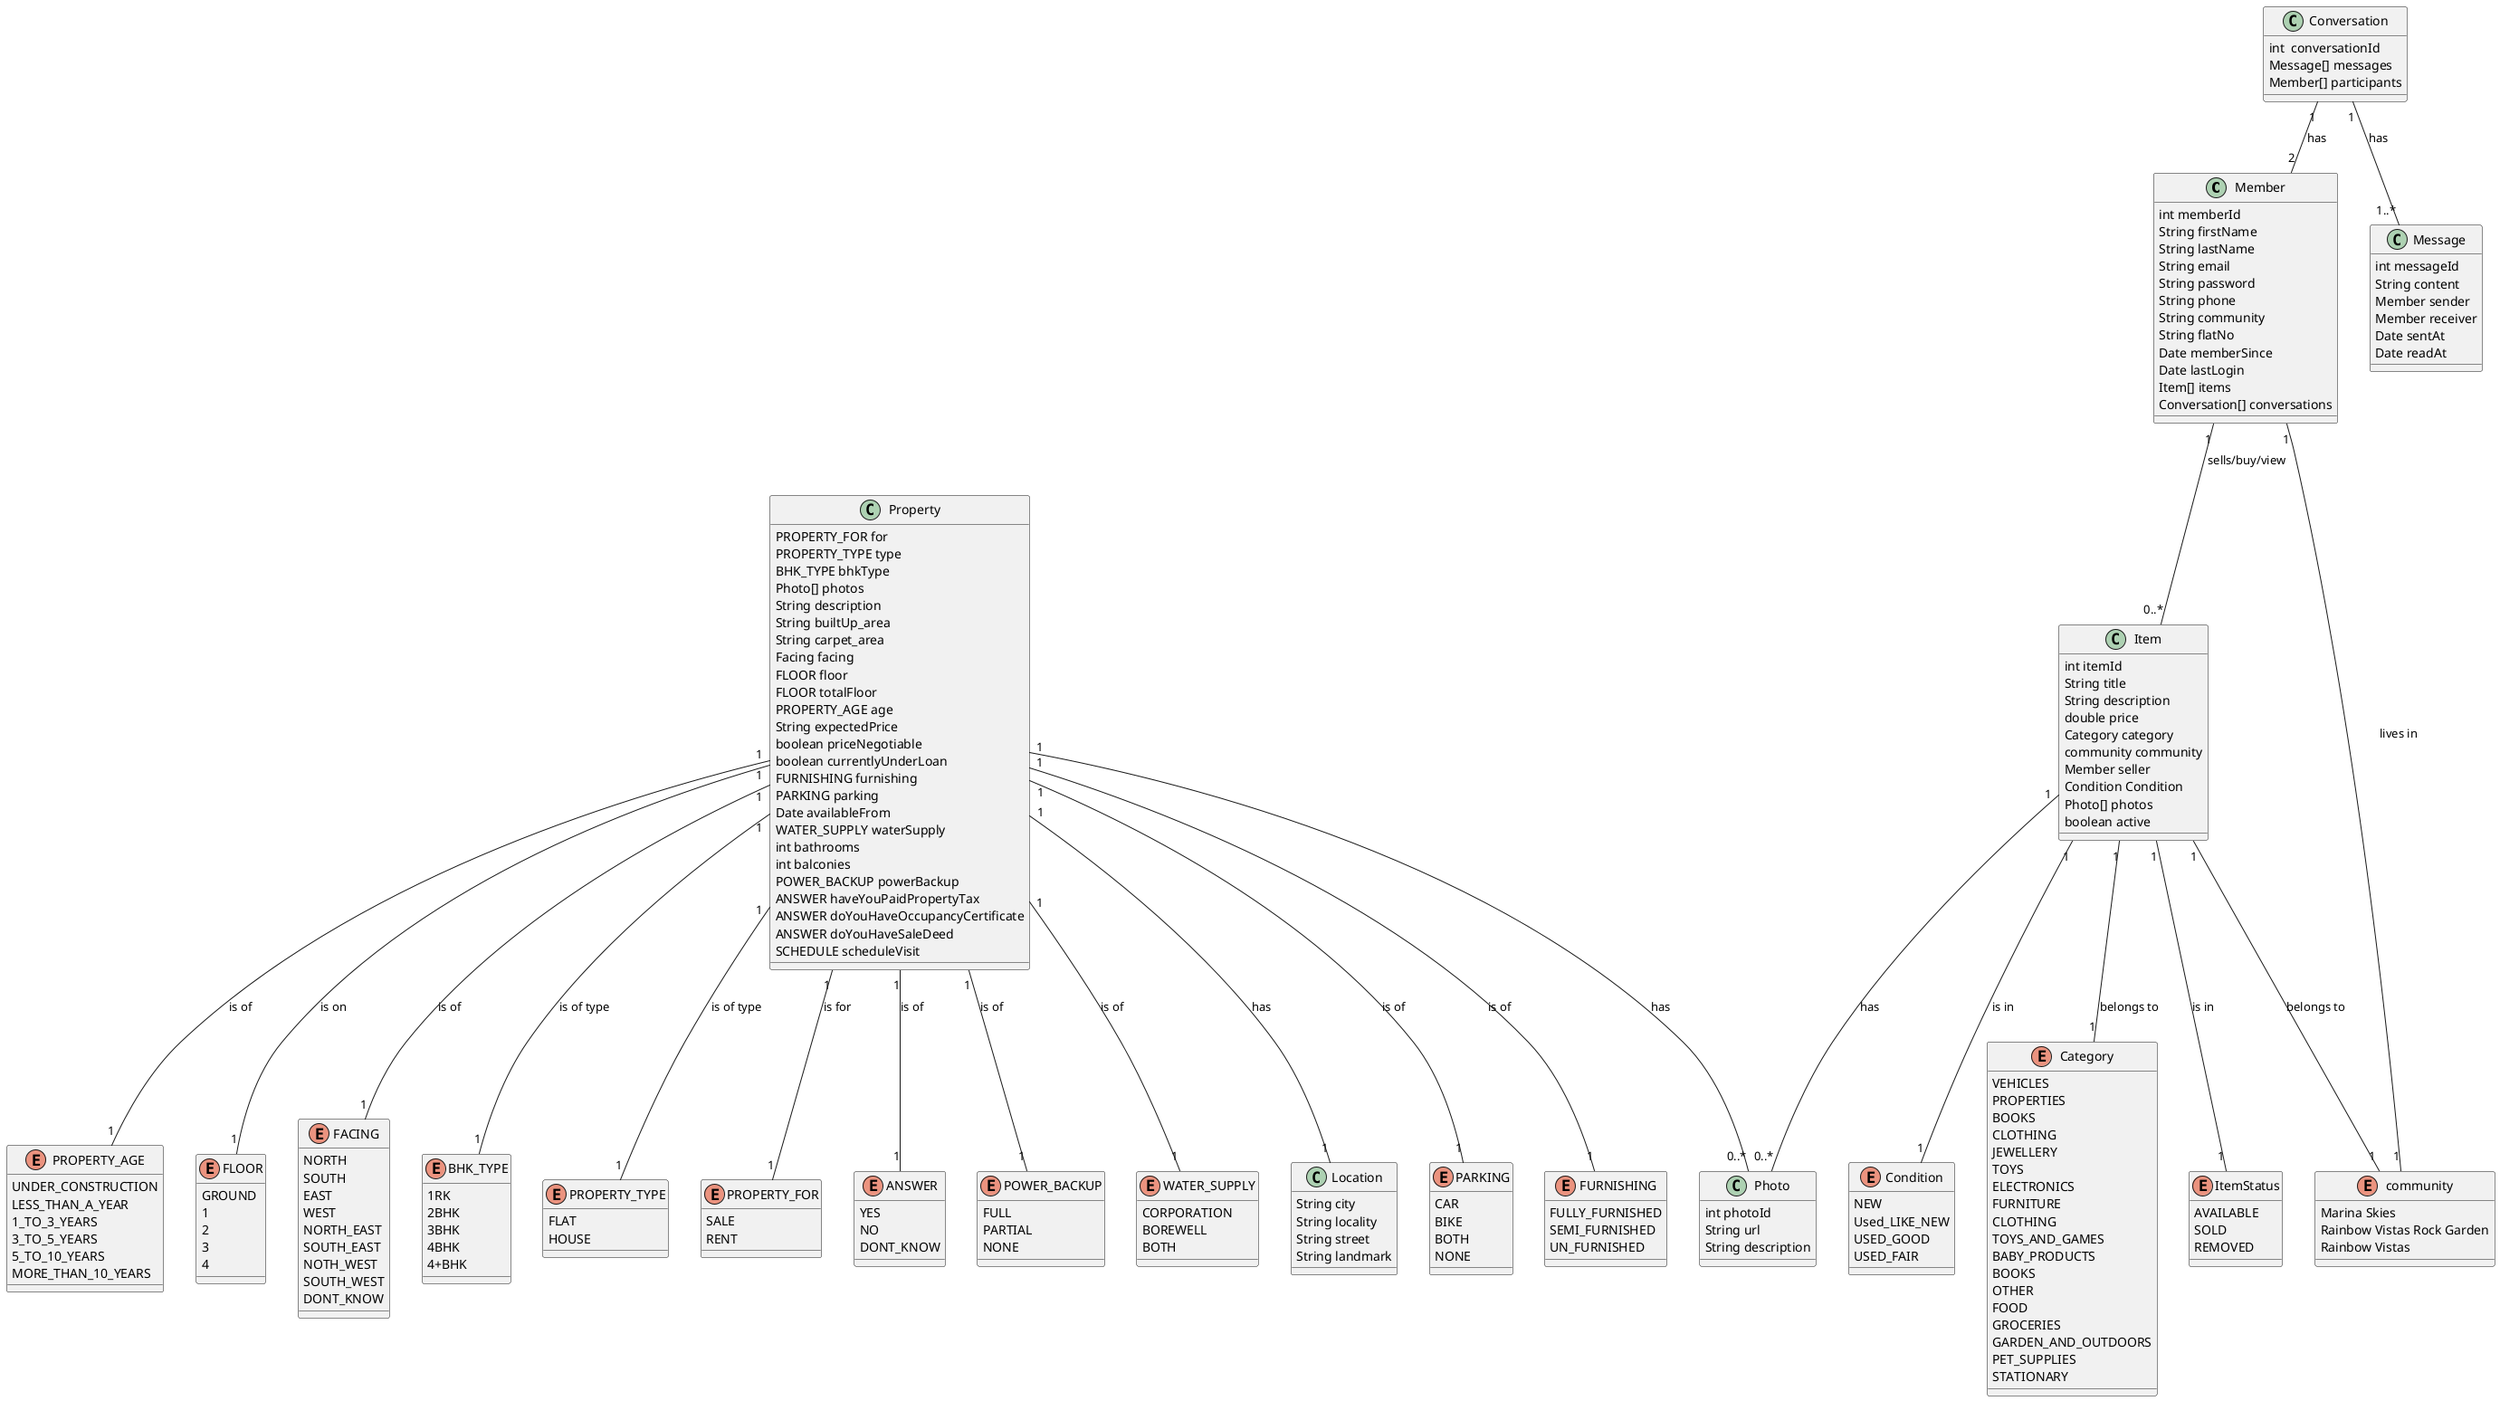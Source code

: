 @startuml neighborly-class
class Member {
    int memberId
    String firstName
    String lastName
    String email
    String password
    String phone
    String community
    String flatNo
    Date memberSince
    Date lastLogin
    Item[] items
    Conversation[] conversations   

}

class Item {
    int itemId
    String title
    String description
    double price
    Category category
    community community
    Member seller
    Condition Condition
    Photo[] photos
    boolean active
}


class Property{
 PROPERTY_FOR for
 PROPERTY_TYPE type
 BHK_TYPE bhkType
 Photo[] photos
 String description
 String builtUp_area
 String carpet_area
 Facing facing
 FLOOR floor
 FLOOR totalFloor
 PROPERTY_AGE age
 String expectedPrice
 boolean priceNegotiable
 boolean currentlyUnderLoan
 FURNISHING furnishing
 PARKING parking
 Date availableFrom
 WATER_SUPPLY waterSupply
 int bathrooms
 int balconies
 POWER_BACKUP powerBackup
 ANSWER haveYouPaidPropertyTax
 ANSWER doYouHaveOccupancyCertificate
 ANSWER doYouHaveSaleDeed
 SCHEDULE scheduleVisit

}


enum ANSWER{
    YES
    NO
    DONT_KNOW
}




enum POWER_BACKUP{
    FULL
    PARTIAL
    NONE
}


enum WATER_SUPPLY{
    CORPORATION
    BOREWELL
    BOTH
}

class Location{
    String city
    String locality
    String street
    String landmark

}

enum PARKING{
    CAR
    BIKE
    BOTH
    NONE
}

enum FURNISHING{
    FULLY_FURNISHED
    SEMI_FURNISHED
    UN_FURNISHED
}

enum PROPERTY_AGE{
    UNDER_CONSTRUCTION
    LESS_THAN_A_YEAR
    1_TO_3_YEARS
    3_TO_5_YEARS
    5_TO_10_YEARS
    MORE_THAN_10_YEARS
}

enum FLOOR{
    GROUND
    1
    2
    3
    4
}

enum FACING{
    NORTH
    SOUTH
    EAST
    WEST
    NORTH_EAST
    SOUTH_EAST
    NOTH_WEST
    SOUTH_WEST
    DONT_KNOW
}

enum BHK_TYPE{
    1RK
    2BHK
    3BHK
    4BHK
    4+BHK
}


enum PROPERTY_TYPE{
    FLAT
    HOUSE
}

enum PROPERTY_FOR{
    SALE
    RENT
}

class Photo {
    int photoId
    String url
    String description
}

class Message{
    int messageId
    String content
    Member sender
    Member receiver
    Date sentAt
    Date readAt
}

class Conversation {
    int  conversationId
    Message[] messages
    Member[] participants
}

enum Category {
    VEHICLES
    PROPERTIES
    BOOKS
    CLOTHING
    JEWELLERY
    TOYS
    ELECTRONICS
    FURNITURE
    CLOTHING
    TOYS_AND_GAMES
    BABY_PRODUCTS
    BOOKS
    OTHER
    FOOD
    GROCERIES
    GARDEN_AND_OUTDOORS
    PET_SUPPLIES
    STATIONARY
}
enum community {
    Marina Skies
    Rainbow Vistas Rock Garden
    Rainbow Vistas
}

enum ItemStatus {
    AVAILABLE
    SOLD
    REMOVED
}


enum Condition {
    NEW
    Used_LIKE_NEW
    USED_GOOD
    USED_FAIR
}


Member "1" -- "0..*" Item : sells/buy/view
Member "1" -- "1" community :  lives in
Item "1" -- "1" Category : belongs to
Item "1" -- "1" community : belongs to
Item "1" -- "1" Condition : is in
Item "1" -- "0..*" Photo : has
Item "1" -- "1" ItemStatus : is in
Conversation "1" -- "1..*" Message : has
Conversation "1" -- "2" Member : has

Property "1" -- "0..*" Photo : has
Property "1" -- "1" Location : has
Property "1" -- "1" PROPERTY_FOR : is for
Property "1" -- "1" PROPERTY_TYPE : is of type
Property "1" -- "1" BHK_TYPE : is of type
Property "1" -- "1" FLOOR : is on
Property "1" -- "1" FACING : is of
Property "1" -- "1" PROPERTY_AGE : is of
Property "1" -- "1" FURNISHING : is of
Property "1" -- "1" PARKING : is of
Property "1" -- "1" WATER_SUPPLY : is of
Property "1" -- "1" POWER_BACKUP : is of
Property "1" -- "1" ANSWER : is of
@enduml
